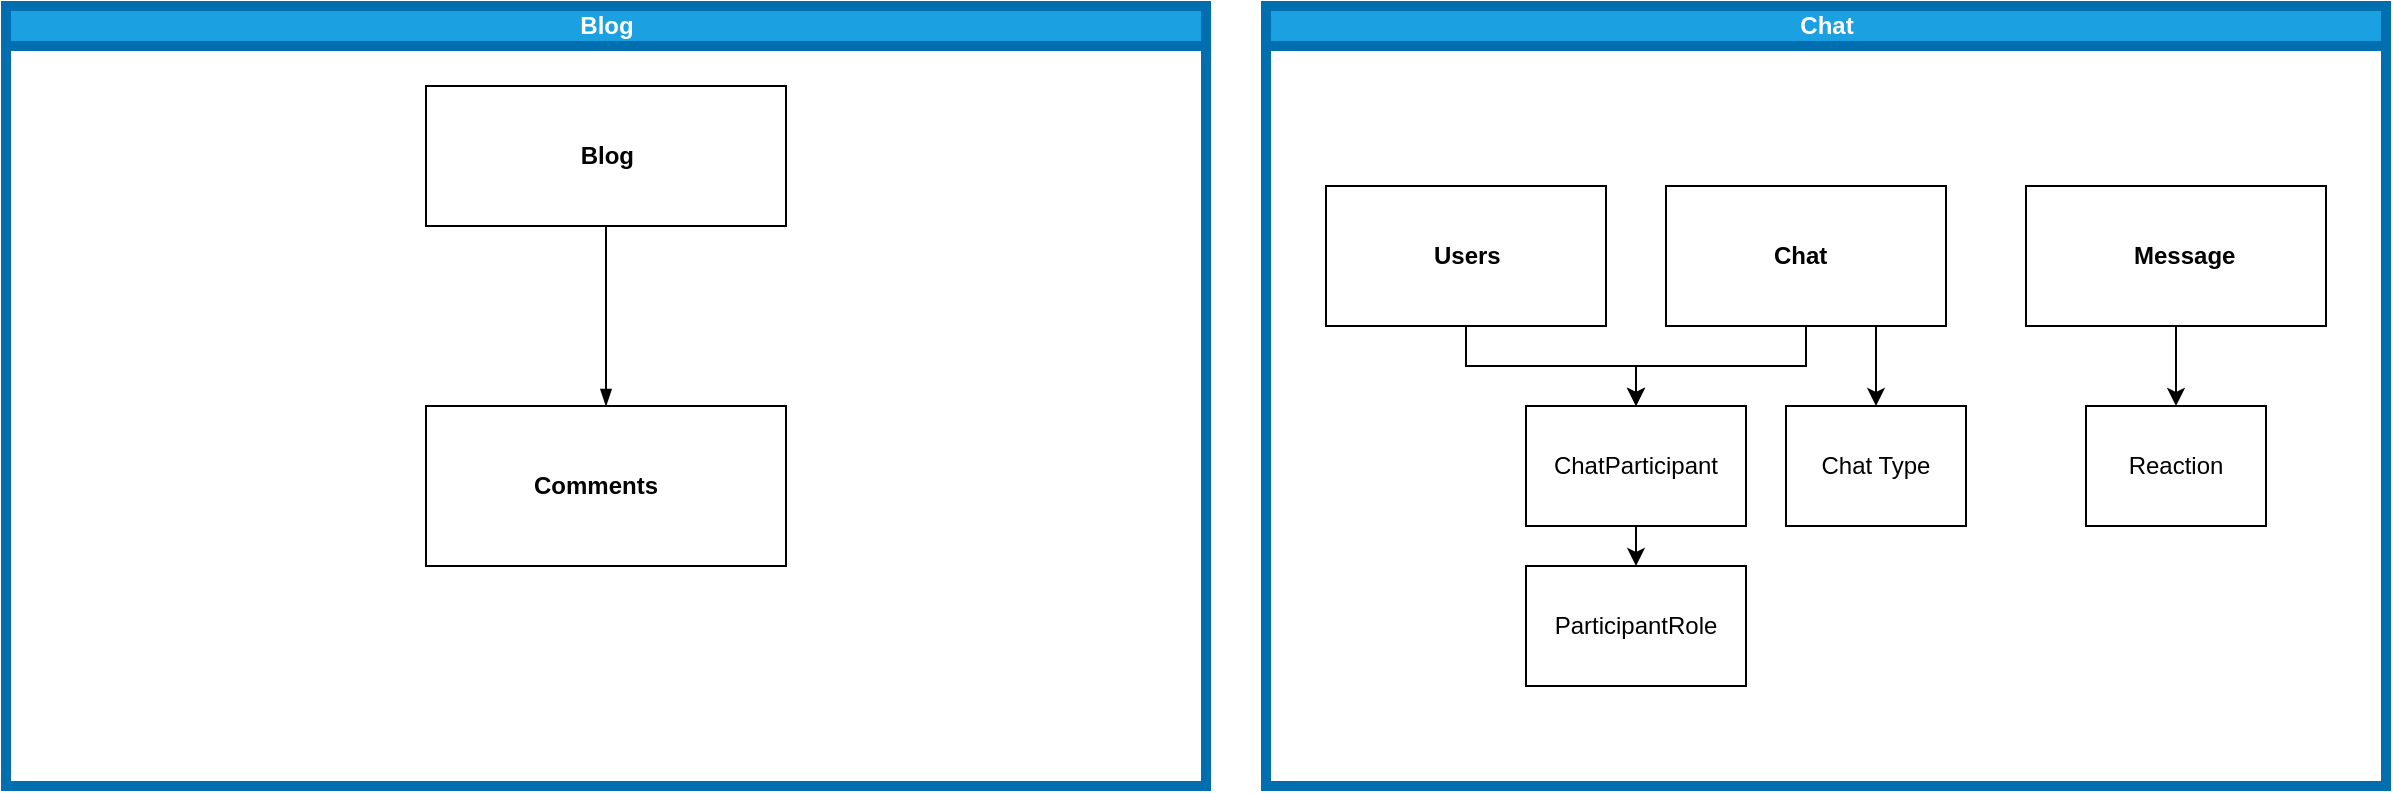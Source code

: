 <mxfile version="24.4.13" type="device">
  <diagram id="prtHgNgQTEPvFCAcTncT" name="Page-1">
    <mxGraphModel dx="1600" dy="967" grid="1" gridSize="10" guides="1" tooltips="1" connect="1" arrows="1" fold="1" page="1" pageScale="1" pageWidth="1654" pageHeight="1169" math="0" shadow="0">
      <root>
        <mxCell id="0" />
        <mxCell id="1" parent="0" />
        <mxCell id="dNxyNK7c78bLwvsdeMH5-11" value="Blog" style="swimlane;html=1;startSize=20;horizontal=1;containerType=tree;glass=0;fillColor=#1ba1e2;fontColor=#ffffff;strokeColor=#006EAF;gradientColor=none;swimlaneFillColor=default;strokeWidth=5;" parent="1" vertex="1">
          <mxGeometry x="50" y="80" width="600" height="390" as="geometry" />
        </mxCell>
        <UserObject label="&amp;nbsp; &amp;nbsp; &amp;nbsp; &amp;nbsp;Blog" name="Tessa Miller" position="CFO" location="Office 1" email="me@example.com" placeholders="1" link="https://www.draw.io" id="dNxyNK7c78bLwvsdeMH5-12">
          <mxCell style="label;image=https://cdn3.iconfinder.com/data/icons/user-avatars-1/512/users-3-128.png;whiteSpace=wrap;html=1;rounded=0;glass=0;treeMoving=1;treeFolding=1;" parent="dNxyNK7c78bLwvsdeMH5-11" vertex="1">
            <mxGeometry x="210" y="40" width="180" height="70" as="geometry" />
          </mxCell>
        </UserObject>
        <mxCell id="dNxyNK7c78bLwvsdeMH5-13" value="" style="endArrow=blockThin;endFill=1;fontSize=11;edgeStyle=elbowEdgeStyle;elbow=vertical;rounded=0;" parent="dNxyNK7c78bLwvsdeMH5-11" source="dNxyNK7c78bLwvsdeMH5-12" target="dNxyNK7c78bLwvsdeMH5-14" edge="1">
          <mxGeometry relative="1" as="geometry" />
        </mxCell>
        <UserObject label="Comments" name="Edward Morrison" position="Brand Manager" location="Office 2" email="me@example.com" placeholders="1" link="https://www.draw.io" id="dNxyNK7c78bLwvsdeMH5-14">
          <mxCell style="label;image=https://cdn3.iconfinder.com/data/icons/user-avatars-1/512/users-10-3-128.png;whiteSpace=wrap;html=1;rounded=0;glass=0;treeFolding=1;treeMoving=1;" parent="dNxyNK7c78bLwvsdeMH5-11" vertex="1">
            <mxGeometry x="210" y="200" width="180" height="80" as="geometry" />
          </mxCell>
        </UserObject>
        <mxCell id="1M5WX85c285rwTNBxx6G-25" value="Chat" style="swimlane;html=1;startSize=20;horizontal=1;containerType=tree;glass=0;fillColor=#1ba1e2;fontColor=#ffffff;strokeColor=#006EAF;gradientColor=none;swimlaneFillColor=default;strokeWidth=5;" vertex="1" parent="1">
          <mxGeometry x="680" y="80" width="560" height="390" as="geometry" />
        </mxCell>
        <mxCell id="1M5WX85c285rwTNBxx6G-36" style="edgeStyle=orthogonalEdgeStyle;rounded=0;orthogonalLoop=1;jettySize=auto;html=1;entryX=0.5;entryY=0;entryDx=0;entryDy=0;" edge="1" parent="1M5WX85c285rwTNBxx6G-25" source="1M5WX85c285rwTNBxx6G-32" target="1M5WX85c285rwTNBxx6G-35">
          <mxGeometry relative="1" as="geometry" />
        </mxCell>
        <UserObject label="Users" name="Tessa Miller" position="CFO" location="Office 1" email="me@example.com" placeholders="1" link="https://www.draw.io" id="1M5WX85c285rwTNBxx6G-32">
          <mxCell style="label;image=https://cdn3.iconfinder.com/data/icons/user-avatars-1/512/users-3-128.png;whiteSpace=wrap;html=1;rounded=0;glass=0;treeMoving=1;treeFolding=1;" vertex="1" parent="1M5WX85c285rwTNBxx6G-25">
            <mxGeometry x="30" y="90" width="140" height="70" as="geometry" />
          </mxCell>
        </UserObject>
        <mxCell id="1M5WX85c285rwTNBxx6G-41" style="edgeStyle=orthogonalEdgeStyle;rounded=0;orthogonalLoop=1;jettySize=auto;html=1;exitX=0.75;exitY=1;exitDx=0;exitDy=0;entryX=0.5;entryY=0;entryDx=0;entryDy=0;" edge="1" parent="1M5WX85c285rwTNBxx6G-25" source="1M5WX85c285rwTNBxx6G-33" target="1M5WX85c285rwTNBxx6G-40">
          <mxGeometry relative="1" as="geometry" />
        </mxCell>
        <mxCell id="1M5WX85c285rwTNBxx6G-50" style="edgeStyle=orthogonalEdgeStyle;rounded=0;orthogonalLoop=1;jettySize=auto;html=1;exitX=0.5;exitY=1;exitDx=0;exitDy=0;entryX=0.5;entryY=0;entryDx=0;entryDy=0;" edge="1" parent="1M5WX85c285rwTNBxx6G-25" source="1M5WX85c285rwTNBxx6G-33" target="1M5WX85c285rwTNBxx6G-35">
          <mxGeometry relative="1" as="geometry" />
        </mxCell>
        <UserObject label="Chat&lt;span style=&quot;color: rgba(0, 0, 0, 0); font-family: monospace; font-size: 0px; font-weight: 400; text-wrap: nowrap;&quot;&gt;%3CmxGraphModel%3E%3Croot%3E%3CmxCell%20id%3D%220%22%2F%3E%3CmxCell%20id%3D%221%22%20parent%3D%220%22%2F%3E%3CUserObject%20label%3D%22Users%22%20name%3D%22Tessa%20Miller%22%20position%3D%22CFO%22%20location%3D%22Office%201%22%20email%3D%22me%40example.com%22%20placeholders%3D%221%22%20link%3D%22https%3A%2F%2Fwww.draw.io%22%20id%3D%222%22%3E%3CmxCell%20style%3D%22label%3Bimage%3Dhttps%3A%2F%2Fcdn3.iconfinder.com%2Fdata%2Ficons%2Fuser-avatars-1%2F512%2Fusers-3-128.png%3BwhiteSpace%3Dwrap%3Bhtml%3D1%3Brounded%3D0%3Bglass%3D0%3BtreeMoving%3D1%3BtreeFolding%3D1%3B%22%20vertex%3D%221%22%20parent%3D%221%22%3E%3CmxGeometry%20x%3D%22870%22%20y%3D%22220%22%20width%3D%22140%22%20height%3D%2270%22%20as%3D%22geometry%22%2F%3E%3C%2FmxCell%3E%3C%2FUserObject%3E%3C%2Froot%3E%3C%2FmxGraphModel%3E&lt;/span&gt;" name="Tessa Miller" position="CFO" location="Office 1" email="me@example.com" placeholders="1" link="https://www.draw.io" id="1M5WX85c285rwTNBxx6G-33">
          <mxCell style="label;image=https://cdn3.iconfinder.com/data/icons/user-avatars-1/512/users-3-128.png;whiteSpace=wrap;html=1;rounded=0;glass=0;treeMoving=1;treeFolding=1;" vertex="1" parent="1M5WX85c285rwTNBxx6G-25">
            <mxGeometry x="200" y="90" width="140" height="70" as="geometry" />
          </mxCell>
        </UserObject>
        <mxCell id="1M5WX85c285rwTNBxx6G-47" style="edgeStyle=orthogonalEdgeStyle;rounded=0;orthogonalLoop=1;jettySize=auto;html=1;exitX=0.5;exitY=1;exitDx=0;exitDy=0;entryX=0.5;entryY=0;entryDx=0;entryDy=0;" edge="1" parent="1M5WX85c285rwTNBxx6G-25" source="1M5WX85c285rwTNBxx6G-34" target="1M5WX85c285rwTNBxx6G-46">
          <mxGeometry relative="1" as="geometry" />
        </mxCell>
        <UserObject label="Message" name="Tessa Miller" position="CFO" location="Office 1" email="me@example.com" placeholders="1" link="https://www.draw.io" id="1M5WX85c285rwTNBxx6G-34">
          <mxCell style="label;image=https://cdn3.iconfinder.com/data/icons/user-avatars-1/512/users-3-128.png;whiteSpace=wrap;html=1;rounded=0;glass=0;treeMoving=1;treeFolding=1;" vertex="1" parent="1M5WX85c285rwTNBxx6G-25">
            <mxGeometry x="380" y="90" width="150" height="70" as="geometry" />
          </mxCell>
        </UserObject>
        <mxCell id="1M5WX85c285rwTNBxx6G-39" style="edgeStyle=orthogonalEdgeStyle;rounded=0;orthogonalLoop=1;jettySize=auto;html=1;exitX=0.5;exitY=1;exitDx=0;exitDy=0;entryX=0.5;entryY=0;entryDx=0;entryDy=0;" edge="1" parent="1M5WX85c285rwTNBxx6G-25" source="1M5WX85c285rwTNBxx6G-35" target="1M5WX85c285rwTNBxx6G-38">
          <mxGeometry relative="1" as="geometry" />
        </mxCell>
        <mxCell id="1M5WX85c285rwTNBxx6G-35" value="ChatParticipant" style="rounded=0;whiteSpace=wrap;html=1;" vertex="1" parent="1M5WX85c285rwTNBxx6G-25">
          <mxGeometry x="130" y="200" width="110" height="60" as="geometry" />
        </mxCell>
        <mxCell id="1M5WX85c285rwTNBxx6G-38" value="ParticipantRole" style="rounded=0;whiteSpace=wrap;html=1;" vertex="1" parent="1M5WX85c285rwTNBxx6G-25">
          <mxGeometry x="130" y="280" width="110" height="60" as="geometry" />
        </mxCell>
        <mxCell id="1M5WX85c285rwTNBxx6G-40" value="Chat Type" style="rounded=0;whiteSpace=wrap;html=1;" vertex="1" parent="1M5WX85c285rwTNBxx6G-25">
          <mxGeometry x="260" y="200" width="90" height="60" as="geometry" />
        </mxCell>
        <mxCell id="1M5WX85c285rwTNBxx6G-46" value="Reaction" style="rounded=0;whiteSpace=wrap;html=1;" vertex="1" parent="1M5WX85c285rwTNBxx6G-25">
          <mxGeometry x="410" y="200" width="90" height="60" as="geometry" />
        </mxCell>
      </root>
    </mxGraphModel>
  </diagram>
</mxfile>
